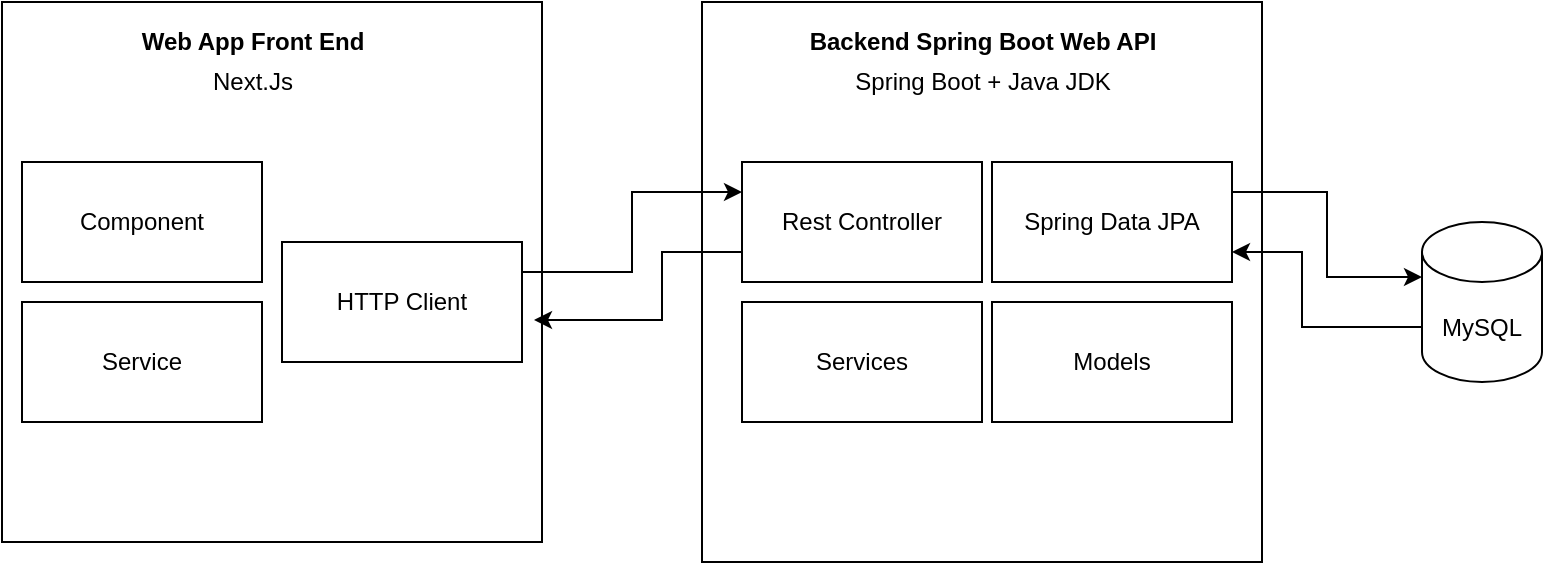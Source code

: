 <mxfile version="19.0.0" type="device"><diagram id="4bf5nlP5wZaqGpVJoHq_" name="Page-1"><mxGraphModel dx="1422" dy="762" grid="1" gridSize="10" guides="1" tooltips="1" connect="1" arrows="1" fold="1" page="1" pageScale="1" pageWidth="827" pageHeight="1169" math="0" shadow="0"><root><mxCell id="0"/><mxCell id="1" parent="0"/><mxCell id="thktyB2Qxd2fZ0vdVMFE-1" value="" style="whiteSpace=wrap;html=1;aspect=fixed;" vertex="1" parent="1"><mxGeometry x="20" y="40" width="270" height="270" as="geometry"/></mxCell><mxCell id="thktyB2Qxd2fZ0vdVMFE-2" value="&lt;b&gt;Web App Front End&lt;/b&gt;" style="text;html=1;align=center;verticalAlign=middle;resizable=0;points=[];autosize=1;strokeColor=none;fillColor=none;" vertex="1" parent="1"><mxGeometry x="80" y="50" width="130" height="20" as="geometry"/></mxCell><mxCell id="thktyB2Qxd2fZ0vdVMFE-3" value="Next.Js" style="text;html=1;align=center;verticalAlign=middle;resizable=0;points=[];autosize=1;strokeColor=none;fillColor=none;" vertex="1" parent="1"><mxGeometry x="115" y="70" width="60" height="20" as="geometry"/></mxCell><mxCell id="thktyB2Qxd2fZ0vdVMFE-4" value="Component" style="rounded=0;whiteSpace=wrap;html=1;" vertex="1" parent="1"><mxGeometry x="30" y="120" width="120" height="60" as="geometry"/></mxCell><mxCell id="thktyB2Qxd2fZ0vdVMFE-5" value="Service" style="rounded=0;whiteSpace=wrap;html=1;" vertex="1" parent="1"><mxGeometry x="30" y="190" width="120" height="60" as="geometry"/></mxCell><mxCell id="thktyB2Qxd2fZ0vdVMFE-6" value="HTTP Client" style="rounded=0;whiteSpace=wrap;html=1;" vertex="1" parent="1"><mxGeometry x="160" y="160" width="120" height="60" as="geometry"/></mxCell><mxCell id="thktyB2Qxd2fZ0vdVMFE-7" value="" style="whiteSpace=wrap;html=1;aspect=fixed;" vertex="1" parent="1"><mxGeometry x="370" y="40" width="280" height="280" as="geometry"/></mxCell><mxCell id="thktyB2Qxd2fZ0vdVMFE-8" value="&lt;b&gt;Backend Spring Boot Web API&lt;/b&gt;" style="text;html=1;align=center;verticalAlign=middle;resizable=0;points=[];autosize=1;strokeColor=none;fillColor=none;" vertex="1" parent="1"><mxGeometry x="415" y="50" width="190" height="20" as="geometry"/></mxCell><mxCell id="thktyB2Qxd2fZ0vdVMFE-9" value="Spring Boot + Java JDK" style="text;html=1;align=center;verticalAlign=middle;resizable=0;points=[];autosize=1;strokeColor=none;fillColor=none;" vertex="1" parent="1"><mxGeometry x="440" y="70" width="140" height="20" as="geometry"/></mxCell><mxCell id="thktyB2Qxd2fZ0vdVMFE-18" style="edgeStyle=orthogonalEdgeStyle;rounded=0;orthogonalLoop=1;jettySize=auto;html=1;exitX=0;exitY=0.75;exitDx=0;exitDy=0;entryX=1.05;entryY=0.65;entryDx=0;entryDy=0;entryPerimeter=0;" edge="1" parent="1" source="thktyB2Qxd2fZ0vdVMFE-10" target="thktyB2Qxd2fZ0vdVMFE-6"><mxGeometry relative="1" as="geometry"><Array as="points"><mxPoint x="350" y="165"/><mxPoint x="350" y="199"/></Array></mxGeometry></mxCell><mxCell id="thktyB2Qxd2fZ0vdVMFE-10" value="Rest Controller" style="rounded=0;whiteSpace=wrap;html=1;" vertex="1" parent="1"><mxGeometry x="390" y="120" width="120" height="60" as="geometry"/></mxCell><mxCell id="thktyB2Qxd2fZ0vdVMFE-11" value="Services" style="rounded=0;whiteSpace=wrap;html=1;" vertex="1" parent="1"><mxGeometry x="390" y="190" width="120" height="60" as="geometry"/></mxCell><mxCell id="thktyB2Qxd2fZ0vdVMFE-21" style="edgeStyle=orthogonalEdgeStyle;rounded=0;orthogonalLoop=1;jettySize=auto;html=1;exitX=1;exitY=0.25;exitDx=0;exitDy=0;entryX=0;entryY=0;entryDx=0;entryDy=27.5;entryPerimeter=0;" edge="1" parent="1" source="thktyB2Qxd2fZ0vdVMFE-12" target="thktyB2Qxd2fZ0vdVMFE-19"><mxGeometry relative="1" as="geometry"/></mxCell><mxCell id="thktyB2Qxd2fZ0vdVMFE-12" value="Spring Data JPA" style="rounded=0;whiteSpace=wrap;html=1;" vertex="1" parent="1"><mxGeometry x="515" y="120" width="120" height="60" as="geometry"/></mxCell><mxCell id="thktyB2Qxd2fZ0vdVMFE-13" value="Models" style="rounded=0;whiteSpace=wrap;html=1;" vertex="1" parent="1"><mxGeometry x="515" y="190" width="120" height="60" as="geometry"/></mxCell><mxCell id="thktyB2Qxd2fZ0vdVMFE-15" style="edgeStyle=orthogonalEdgeStyle;rounded=0;orthogonalLoop=1;jettySize=auto;html=1;exitX=1;exitY=0.25;exitDx=0;exitDy=0;entryX=0;entryY=0.25;entryDx=0;entryDy=0;" edge="1" parent="1" source="thktyB2Qxd2fZ0vdVMFE-6" target="thktyB2Qxd2fZ0vdVMFE-10"><mxGeometry relative="1" as="geometry"/></mxCell><mxCell id="thktyB2Qxd2fZ0vdVMFE-23" style="edgeStyle=orthogonalEdgeStyle;rounded=0;orthogonalLoop=1;jettySize=auto;html=1;exitX=0;exitY=0;exitDx=0;exitDy=52.5;exitPerimeter=0;entryX=1;entryY=0.75;entryDx=0;entryDy=0;" edge="1" parent="1" source="thktyB2Qxd2fZ0vdVMFE-19" target="thktyB2Qxd2fZ0vdVMFE-12"><mxGeometry relative="1" as="geometry"><Array as="points"><mxPoint x="670" y="203"/><mxPoint x="670" y="165"/></Array></mxGeometry></mxCell><mxCell id="thktyB2Qxd2fZ0vdVMFE-19" value="MySQL" style="shape=cylinder3;whiteSpace=wrap;html=1;boundedLbl=1;backgroundOutline=1;size=15;" vertex="1" parent="1"><mxGeometry x="730" y="150" width="60" height="80" as="geometry"/></mxCell></root></mxGraphModel></diagram></mxfile>